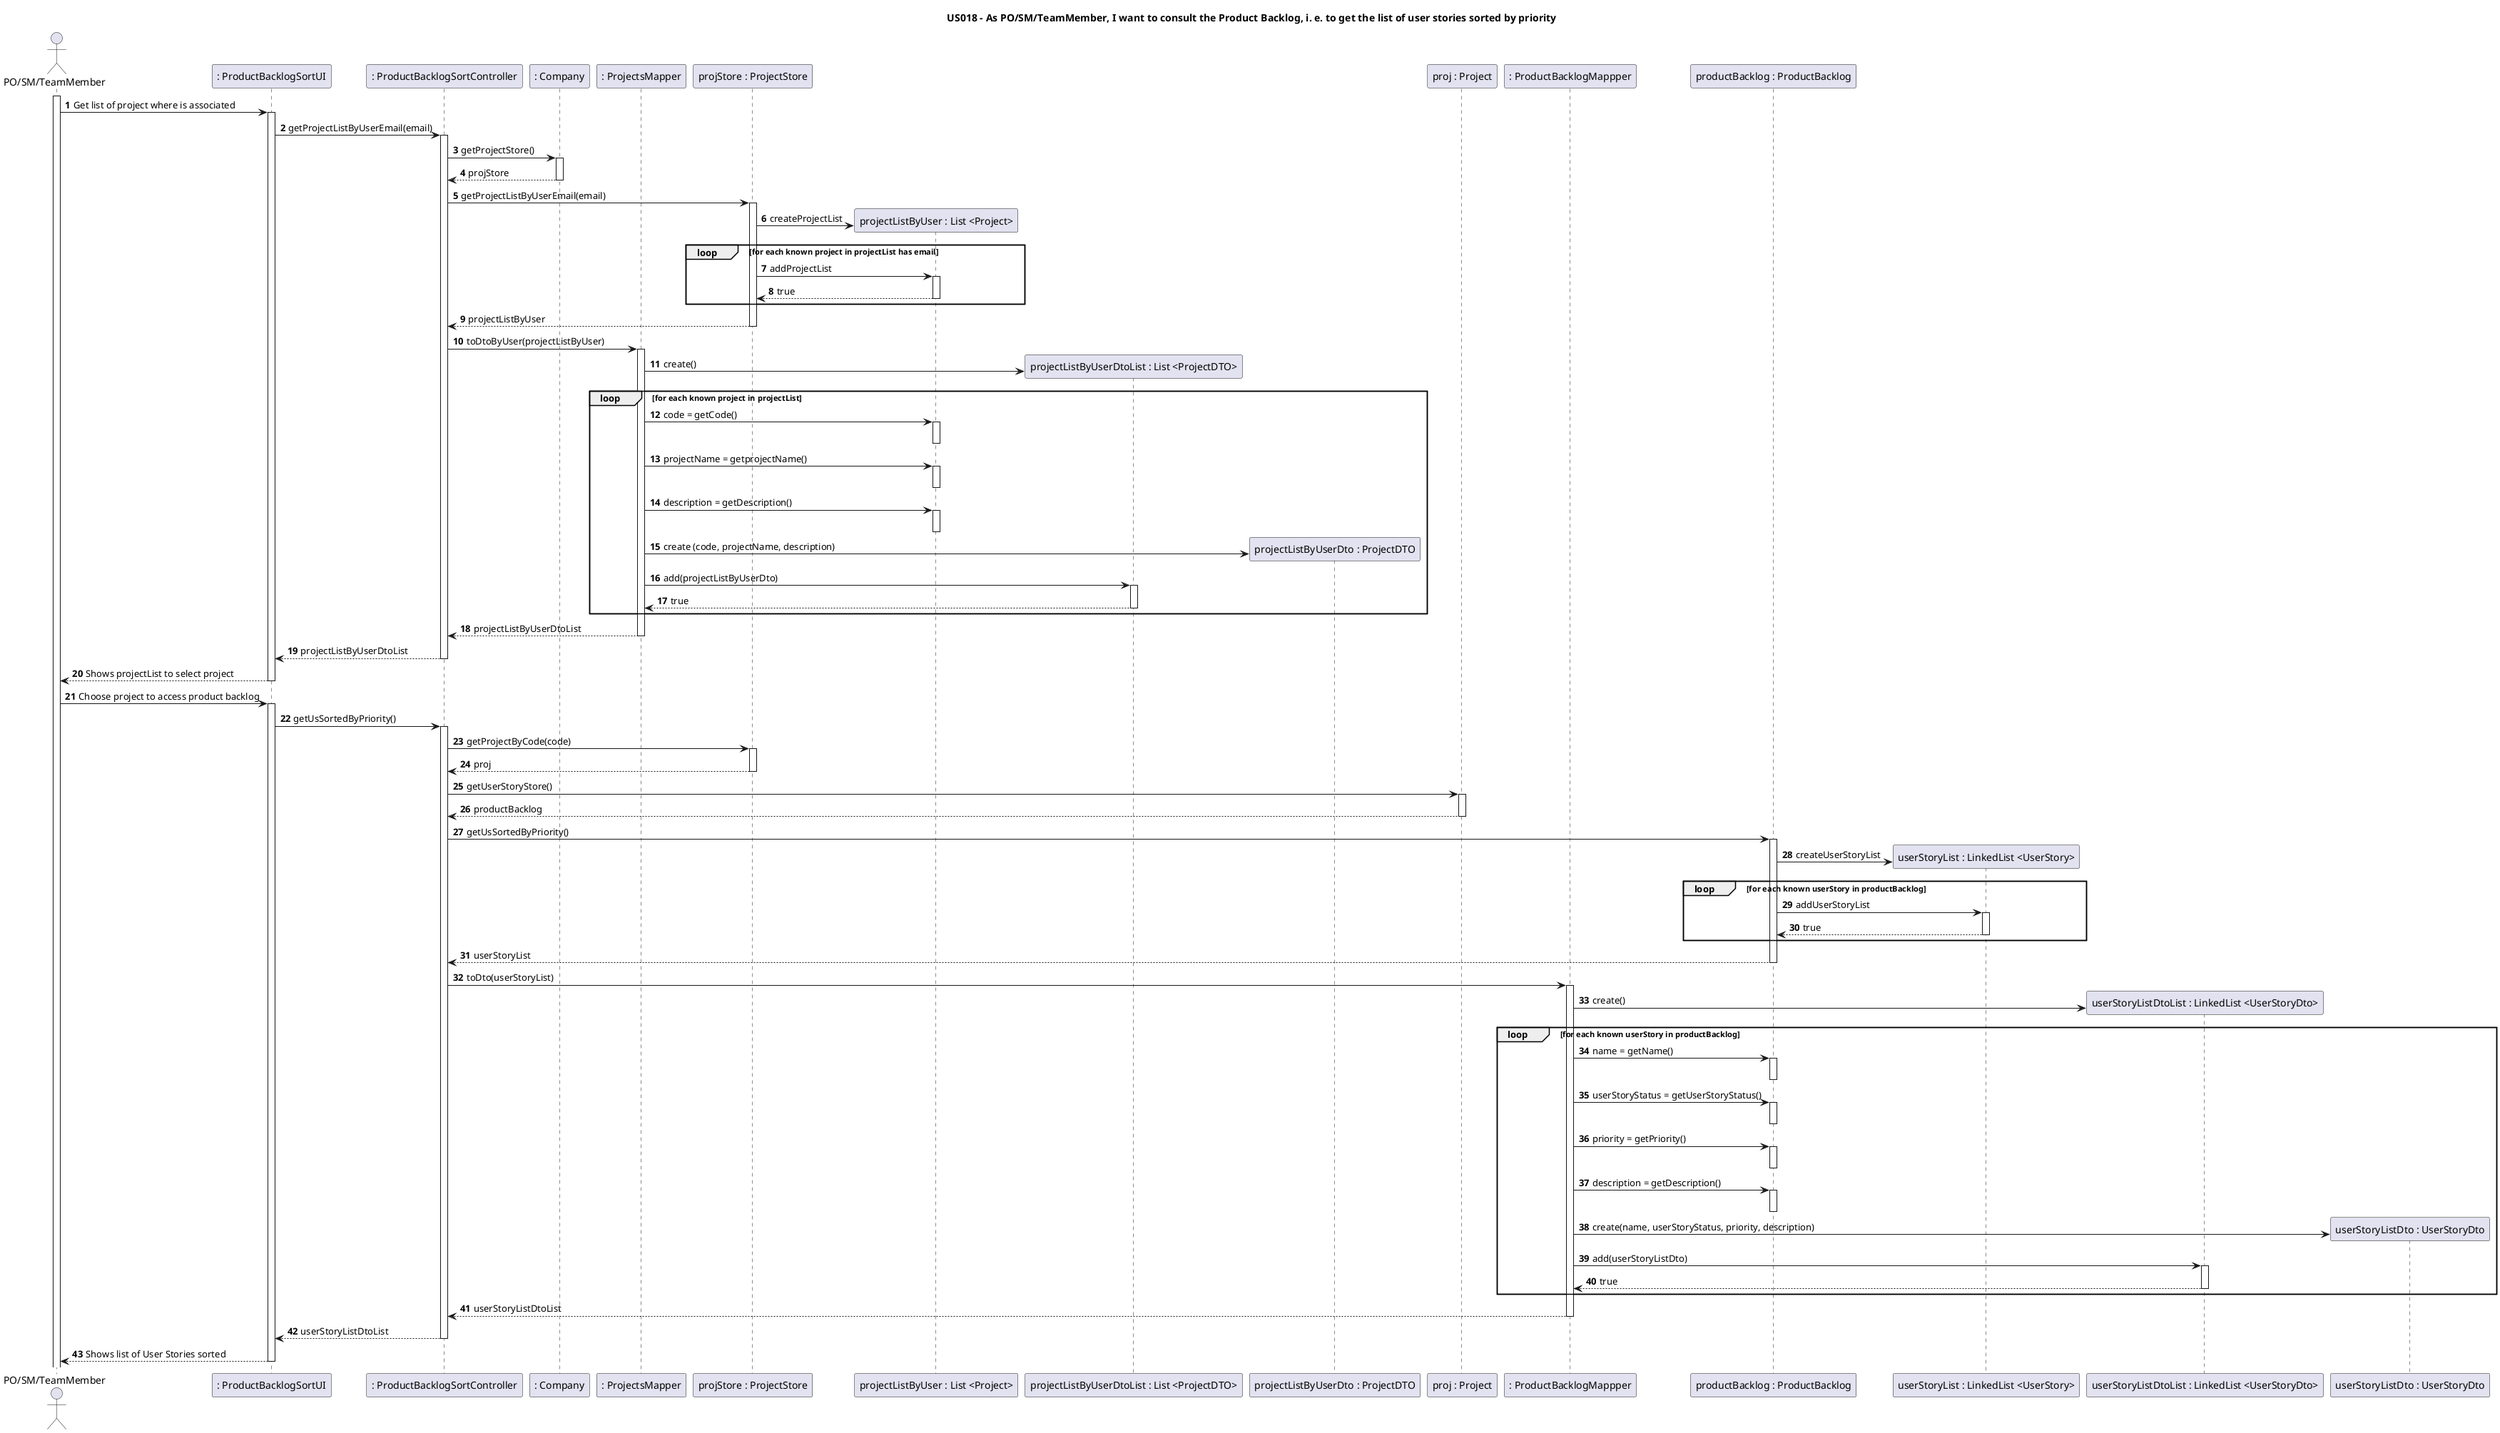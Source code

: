 @startuml
'https://plantuml.com/sequence-diagram

title US018 - As PO/SM/TeamMember, I want to consult the Product Backlog, i. e. to get the list of user stories sorted by priority

autoactivate on
autonumber

actor "PO/SM/TeamMember" as User
participant ": ProductBacklogSortUI" as System
participant ": ProductBacklogSortController" as Ctrl
participant ": Company" as C1
participant ": ProjectsMapper" as C2.1.0
participant "projStore : ProjectStore" as C2
participant "projectListByUser : List <Project>" as C2.1
participant "projectListByUserDtoList : List <ProjectDTO>" as C5
participant "projectListByUserDto : ProjectDTO" as C6
participant "proj : Project" as C3
participant ": ProductBacklogMappper" as C3.1
participant "productBacklog : ProductBacklog" as C4
participant "userStoryList : LinkedList <UserStory>" as C4.1
participant "userStoryListDtoList : LinkedList <UserStoryDto>" as C7
participant "userStoryListDto : UserStoryDto" as C8

activate User

User -> System: Get list of project where is associated
System -> Ctrl: getProjectListByUserEmail(email)
Ctrl -> C1: getProjectStore()
C1 --> Ctrl: projStore
Ctrl -> C2: getProjectListByUserEmail(email)

C2 -> C2.1 ** : createProjectList

 loop for each known project in projectList has email
C2->C2.1 : addProjectList
C2.1-->C2 : true
end
C2 --> Ctrl: projectListByUser
Ctrl-> C2.1.0: toDtoByUser(projectListByUser)
C2.1.0->C5 ** : create()

loop for each known project in projectList
C2.1.0->C2.1: code = getCode()
deactivate C2.1
C2.1.0->C2.1: projectName = getprojectName()
deactivate C2.1
C2.1.0->C2.1: description = getDescription()
deactivate C2.1
C2.1.0->C6 ** : create (code, projectName, description)
C2.1.0->C5: add(projectListByUserDto)
C5-->C2.1.0: true
end

C2.1.0 --> Ctrl: projectListByUserDtoList
Ctrl --> System: projectListByUserDtoList
System --> User : Shows projectList to select project

User -> System: Choose project to access product backlog
System -> Ctrl: getUsSortedByPriority()
Ctrl -> C2 : getProjectByCode(code)
C2 --> Ctrl : proj
Ctrl-> C3 : getUserStoryStore()
C3 --> Ctrl : productBacklog
Ctrl -> C4 : getUsSortedByPriority()
C4 -> C4.1 ** : createUserStoryList

loop for each known userStory in productBacklog
C4->C4.1 : addUserStoryList
C4.1-->C4 : true
end

C4-->Ctrl : userStoryList
Ctrl->C3.1: toDto(userStoryList)
C3.1->C7 ** : create()

loop for each known userStory in productBacklog
C3.1->C4: name = getName()
deactivate C4
C3.1->C4: userStoryStatus = getUserStoryStatus()
deactivate C4
C3.1->C4: priority = getPriority()
deactivate C4
C3.1->C4: description = getDescription()
deactivate C4
C3.1->C8 ** : create(name, userStoryStatus, priority, description)
C3.1->C7: add(userStoryListDto)
C7-->C3.1: true
end
C3.1 --> Ctrl : userStoryListDtoList
Ctrl --> System : userStoryListDtoList
System --> User : Shows list of User Stories sorted

@enduml